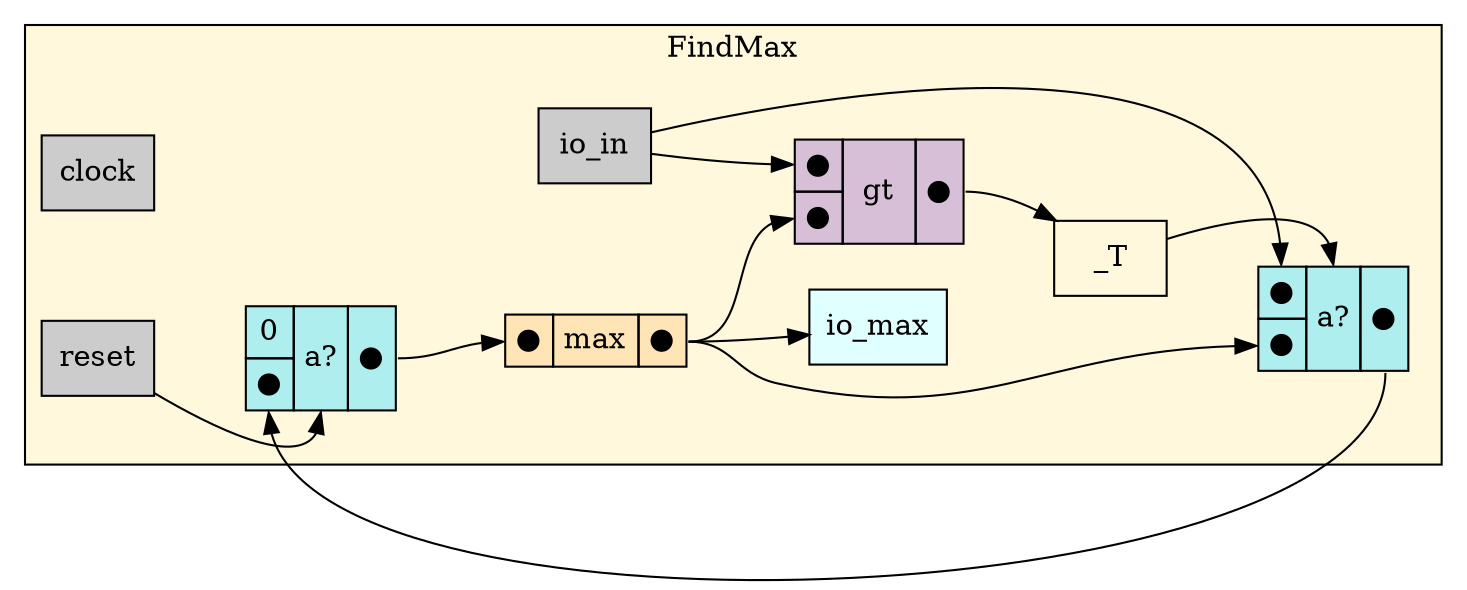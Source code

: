 digraph FindMax {
stylesheet = "styles.css"
rankdir="LR" 

subgraph cluster_FindMax {
  label="FindMax"
  URL=""
  bgcolor="#FFF8DC"
  cluster_FindMax_clock [shape = "rectangle" style="filled" fillcolor="#CCCCCC" label="clock" rank="0"]
     
cluster_FindMax_reset [shape = "rectangle" style="filled" fillcolor="#CCCCCC" label="reset" rank="0"]
     
cluster_FindMax_io_in [shape = "rectangle" style="filled" fillcolor="#CCCCCC" label="io_in" rank="0"]
     
cluster_FindMax_io_max [shape = "rectangle" style="filled" fillcolor="#E0FFFF" label="io_max" rank="1000"]
     
struct_cluster_FindMax_max [shape="plaintext" label=<
<TABLE BORDER="0" CELLBORDER="1" CELLSPACING="0" CELLPADDING="4" BGCOLOR="#FFE4B5">
  <TR>
    <TD PORT="in">&#x25cf;</TD>
    <TD>max</TD>
    <TD PORT="out">&#x25cf;</TD>
  </TR>
</TABLE>>];
cluster_FindMax__T [label = "_T" shape="rectangle"]; 

op_gt_7 [shape = "plaintext" label=<
<TABLE BORDER="0" CELLBORDER="1" CELLSPACING="0" CELLPADDING="4" BGCOLOR="#D8BFD8">
  <TR>
    <TD PORT="in1">&#x25cf;</TD>
    <TD ROWSPAN="2" > gt </TD>
    <TD ROWSPAN="2" PORT="out">&#x25cf;</TD>
  </TR>
  <TR>
    <TD PORT="in2">&#x25cf;</TD>
  </TR>
</TABLE>>];
       

mux_1699047765 [shape = "plaintext" label=<
<TABLE BORDER="0" CELLBORDER="1" CELLSPACING="0" CELLPADDING="4" BGCOLOR="#AFEEEE">
  <TR>
    <TD PORT="in1">0</TD>
    <TD ROWSPAN="2" PORT="select">a?</TD>
    <TD ROWSPAN="2" PORT="out">&#x25cf;</TD>
  </TR>
  <TR>
    <TD PORT="in2">&#x25cf;</TD>
  </TR>
</TABLE>>];
       

mux_1302135895 [shape = "plaintext" label=<
<TABLE BORDER="0" CELLBORDER="1" CELLSPACING="0" CELLPADDING="4" BGCOLOR="#AFEEEE">
  <TR>
    <TD PORT="in1">&#x25cf;</TD>
    <TD ROWSPAN="2" PORT="select">a?</TD>
    <TD ROWSPAN="2" PORT="out">&#x25cf;</TD>
  </TR>
  <TR>
    <TD PORT="in2">&#x25cf;</TD>
  </TR>
</TABLE>>];
       

  mux_1699047765:out -> struct_cluster_FindMax_max:in
  cluster_FindMax_reset -> mux_1699047765:select
  struct_cluster_FindMax_max:out -> cluster_FindMax_io_max
  struct_cluster_FindMax_max:out -> op_gt_7:in2
  op_gt_7:out -> cluster_FindMax__T
  struct_cluster_FindMax_max:out -> mux_1302135895:in2
  cluster_FindMax_io_in -> op_gt_7:in1
  cluster_FindMax_io_in -> mux_1302135895:in1
  mux_1302135895:out -> mux_1699047765:in2
  cluster_FindMax__T -> mux_1302135895:select
  
  
}
     
}
